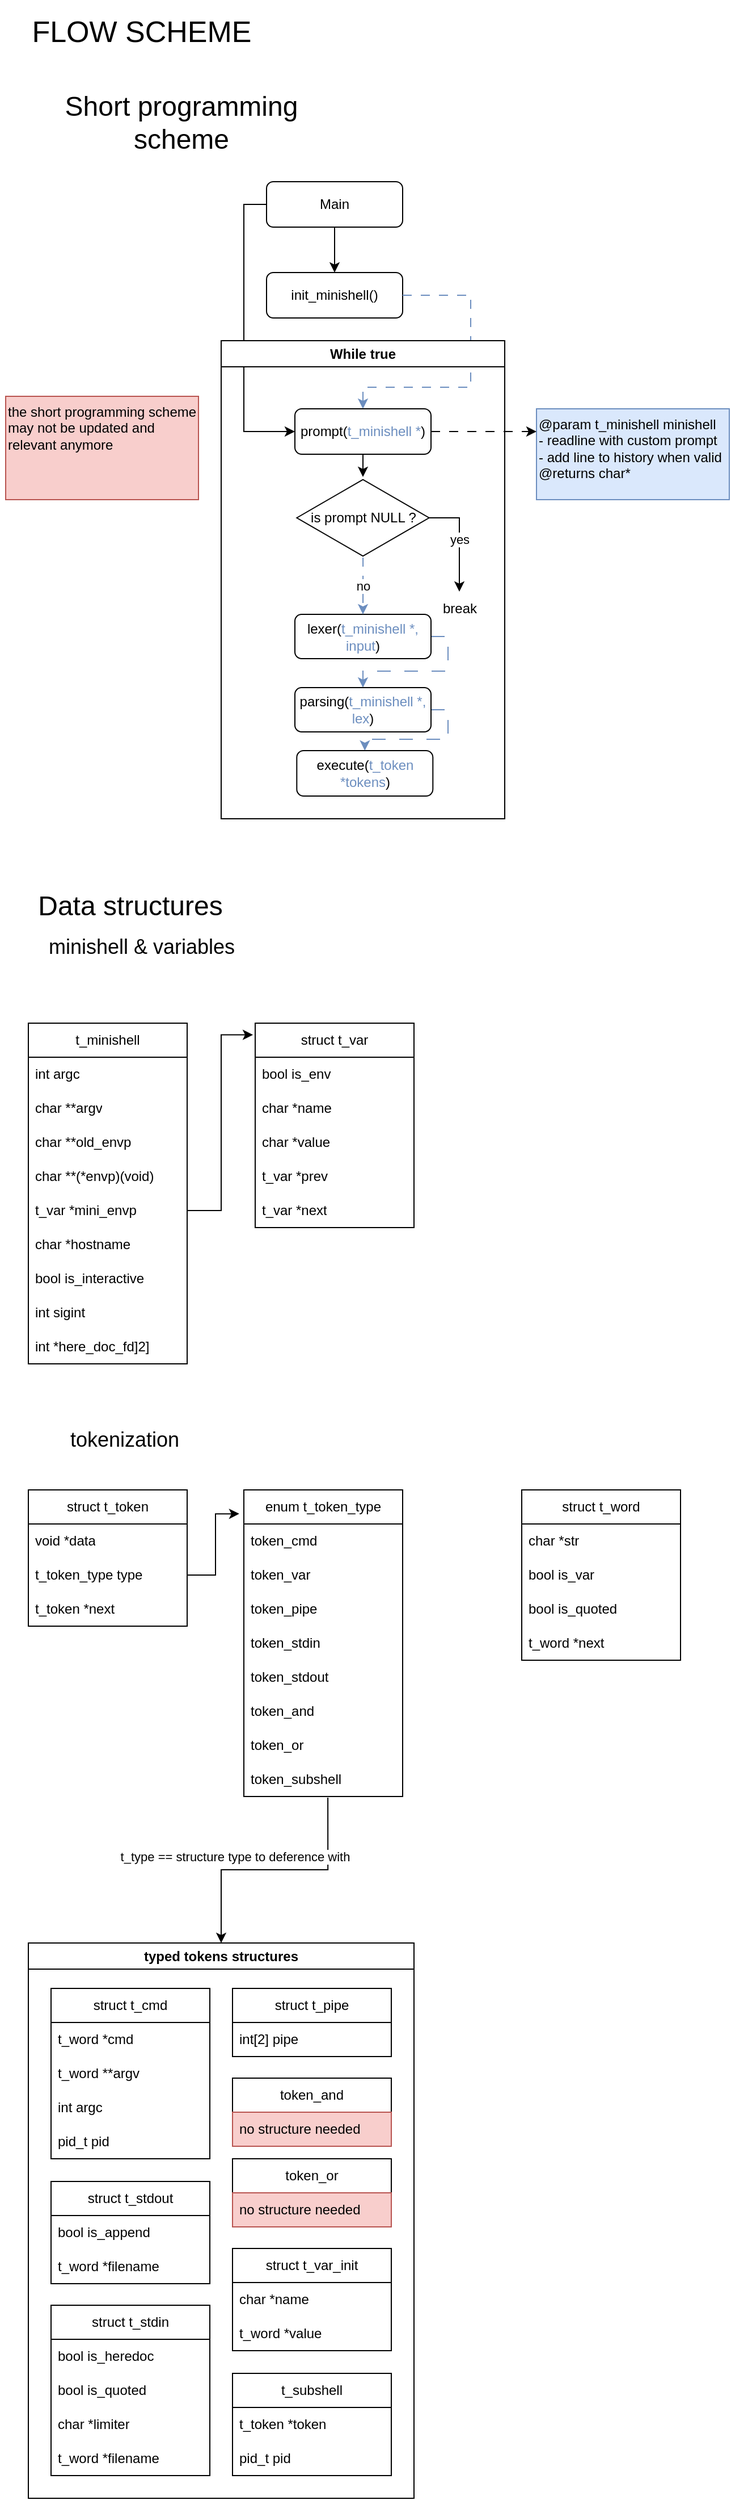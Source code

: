 <mxfile compressed="true" version="24.2.7" type="github"><diagram id="C5RBs43oDa-KdzZeNtuy" name="Page-1"><mxGraphModel dx="1397" dy="766" grid="1" gridSize="10" guides="1" tooltips="1" connect="1" arrows="1" fold="1" page="1" pageScale="1" pageWidth="827" pageHeight="1169" math="0" shadow="0"><root><mxCell id="WIyWlLk6GJQsqaUBKTNV-0"/><mxCell id="WIyWlLk6GJQsqaUBKTNV-1" parent="WIyWlLk6GJQsqaUBKTNV-0"/><mxCell id="8lIrnG6Qchuyu_sO5e7m-0" style="edgeStyle=orthogonalEdgeStyle;rounded=0;orthogonalLoop=1;jettySize=auto;html=1;entryX=0.5;entryY=0;entryDx=0;entryDy=0;" parent="WIyWlLk6GJQsqaUBKTNV-1" source="8lIrnG6Qchuyu_sO5e7m-2" target="8lIrnG6Qchuyu_sO5e7m-3" edge="1"><mxGeometry relative="1" as="geometry"/></mxCell><mxCell id="8lIrnG6Qchuyu_sO5e7m-1" style="edgeStyle=orthogonalEdgeStyle;rounded=0;orthogonalLoop=1;jettySize=auto;html=1;entryX=0;entryY=0.5;entryDx=0;entryDy=0;" parent="WIyWlLk6GJQsqaUBKTNV-1" source="8lIrnG6Qchuyu_sO5e7m-2" target="8lIrnG6Qchuyu_sO5e7m-8" edge="1"><mxGeometry relative="1" as="geometry"><Array as="points"><mxPoint x="230" y="200"/><mxPoint x="230" y="400"/></Array></mxGeometry></mxCell><mxCell id="8lIrnG6Qchuyu_sO5e7m-2" value="Main" style="rounded=1;whiteSpace=wrap;html=1;fontSize=12;glass=0;strokeWidth=1;shadow=0;" parent="WIyWlLk6GJQsqaUBKTNV-1" vertex="1"><mxGeometry x="250" y="180" width="120" height="40" as="geometry"/></mxCell><mxCell id="8lIrnG6Qchuyu_sO5e7m-3" value="init_minishell()" style="rounded=1;whiteSpace=wrap;html=1;fontSize=12;glass=0;strokeWidth=1;shadow=0;" parent="WIyWlLk6GJQsqaUBKTNV-1" vertex="1"><mxGeometry x="250" y="260" width="120" height="40" as="geometry"/></mxCell><mxCell id="8lIrnG6Qchuyu_sO5e7m-4" style="edgeStyle=orthogonalEdgeStyle;rounded=0;orthogonalLoop=1;jettySize=auto;html=1;entryX=0.5;entryY=0;entryDx=0;entryDy=0;dashed=1;dashPattern=8 8;fillColor=#dae8fc;strokeColor=#6c8ebf;exitX=1;exitY=0.5;exitDx=0;exitDy=0;" parent="WIyWlLk6GJQsqaUBKTNV-1" source="8lIrnG6Qchuyu_sO5e7m-3" target="8lIrnG6Qchuyu_sO5e7m-8" edge="1"><mxGeometry relative="1" as="geometry"><Array as="points"><mxPoint x="430" y="280"/><mxPoint x="430" y="361"/><mxPoint x="335" y="361"/></Array><mxPoint x="490" y="320" as="sourcePoint"/></mxGeometry></mxCell><mxCell id="8lIrnG6Qchuyu_sO5e7m-5" value="&lt;div&gt;@param t_minishell minishell&lt;/div&gt;- readline with custom prompt&lt;div&gt;- add line to history when valid&lt;/div&gt;&lt;div&gt;@returns char*&lt;/div&gt;" style="rounded=0;whiteSpace=wrap;html=1;fillColor=#DAE8FC;strokeColor=#6c8ebf;verticalAlign=top;align=left;" parent="WIyWlLk6GJQsqaUBKTNV-1" vertex="1"><mxGeometry x="488" y="380" width="170" height="80" as="geometry"/></mxCell><mxCell id="8lIrnG6Qchuyu_sO5e7m-6" value="While true" style="swimlane;whiteSpace=wrap;html=1;" parent="WIyWlLk6GJQsqaUBKTNV-1" vertex="1"><mxGeometry x="210" y="320" width="250" height="421" as="geometry"/></mxCell><mxCell id="8lIrnG6Qchuyu_sO5e7m-8" value="prompt(&lt;font color=&quot;#6c8ebf&quot;&gt;t_minishell *&lt;/font&gt;)" style="rounded=1;whiteSpace=wrap;html=1;fontSize=12;glass=0;strokeWidth=1;shadow=0;" parent="8lIrnG6Qchuyu_sO5e7m-6" vertex="1"><mxGeometry x="65" y="60" width="120" height="40" as="geometry"/></mxCell><mxCell id="rGDf7lDJS4Gd0N-bhpG--23" style="edgeStyle=orthogonalEdgeStyle;rounded=0;orthogonalLoop=1;jettySize=auto;html=1;dashed=1;dashPattern=12 12;fillColor=#dae8fc;strokeColor=#6c8ebf;" parent="8lIrnG6Qchuyu_sO5e7m-6" source="AyVhToMz0wR1LevZpcEw-3" target="AyVhToMz0wR1LevZpcEw-4" edge="1"><mxGeometry relative="1" as="geometry"><Array as="points"><mxPoint x="200" y="261"/><mxPoint x="200" y="291"/><mxPoint x="125" y="291"/></Array></mxGeometry></mxCell><mxCell id="AyVhToMz0wR1LevZpcEw-3" value="lexer(&lt;font color=&quot;#6c8ebf&quot;&gt;t_minishell *, input&lt;/font&gt;)" style="rounded=1;whiteSpace=wrap;html=1;fontSize=12;glass=0;strokeWidth=1;shadow=0;" parent="8lIrnG6Qchuyu_sO5e7m-6" vertex="1"><mxGeometry x="65" y="241" width="120" height="39" as="geometry"/></mxCell><mxCell id="rGDf7lDJS4Gd0N-bhpG--24" style="edgeStyle=orthogonalEdgeStyle;rounded=0;orthogonalLoop=1;jettySize=auto;html=1;entryX=0.5;entryY=0;entryDx=0;entryDy=0;fillColor=#dae8fc;strokeColor=#6c8ebf;dashed=1;dashPattern=12 12;" parent="8lIrnG6Qchuyu_sO5e7m-6" source="AyVhToMz0wR1LevZpcEw-4" target="rGDf7lDJS4Gd0N-bhpG--20" edge="1"><mxGeometry relative="1" as="geometry"><Array as="points"><mxPoint x="200" y="325"/><mxPoint x="200" y="351"/><mxPoint x="127" y="351"/></Array></mxGeometry></mxCell><mxCell id="AyVhToMz0wR1LevZpcEw-4" value="parsing(&lt;font color=&quot;#6c8ebf&quot;&gt;t_minishell *, lex&lt;/font&gt;)" style="rounded=1;whiteSpace=wrap;html=1;fontSize=12;glass=0;strokeWidth=1;shadow=0;" parent="8lIrnG6Qchuyu_sO5e7m-6" vertex="1"><mxGeometry x="65" y="305.5" width="120" height="39" as="geometry"/></mxCell><mxCell id="AyVhToMz0wR1LevZpcEw-17" value="no" style="edgeStyle=orthogonalEdgeStyle;rounded=0;orthogonalLoop=1;jettySize=auto;html=1;entryX=0.5;entryY=0;entryDx=0;entryDy=0;fillColor=#dae8fc;strokeColor=#6c8ebf;dashed=1;dashPattern=8 8;" parent="8lIrnG6Qchuyu_sO5e7m-6" source="8lIrnG6Qchuyu_sO5e7m-10" target="AyVhToMz0wR1LevZpcEw-3" edge="1"><mxGeometry relative="1" as="geometry"/></mxCell><mxCell id="AyVhToMz0wR1LevZpcEw-20" value="yes" style="edgeStyle=orthogonalEdgeStyle;rounded=0;orthogonalLoop=1;jettySize=auto;html=1;" parent="8lIrnG6Qchuyu_sO5e7m-6" source="8lIrnG6Qchuyu_sO5e7m-10" target="AyVhToMz0wR1LevZpcEw-15" edge="1"><mxGeometry relative="1" as="geometry"/></mxCell><mxCell id="8lIrnG6Qchuyu_sO5e7m-10" value="is prompt NULL ?" style="html=1;whiteSpace=wrap;aspect=fixed;shape=isoRectangle;" parent="8lIrnG6Qchuyu_sO5e7m-6" vertex="1"><mxGeometry x="66.66" y="121" width="116.67" height="70" as="geometry"/></mxCell><mxCell id="AyVhToMz0wR1LevZpcEw-13" style="edgeStyle=orthogonalEdgeStyle;rounded=0;orthogonalLoop=1;jettySize=auto;html=1;entryX=0.504;entryY=-0.021;entryDx=0;entryDy=0;entryPerimeter=0;" parent="8lIrnG6Qchuyu_sO5e7m-6" source="8lIrnG6Qchuyu_sO5e7m-8" target="8lIrnG6Qchuyu_sO5e7m-10" edge="1"><mxGeometry relative="1" as="geometry"/></mxCell><mxCell id="AyVhToMz0wR1LevZpcEw-15" value="break" style="text;html=1;align=center;verticalAlign=middle;resizable=0;points=[];autosize=1;strokeColor=none;fillColor=none;" parent="8lIrnG6Qchuyu_sO5e7m-6" vertex="1"><mxGeometry x="185" y="221" width="50" height="30" as="geometry"/></mxCell><mxCell id="rGDf7lDJS4Gd0N-bhpG--20" value="execute(&lt;font color=&quot;#6c8ebf&quot;&gt;t_token *tokens&lt;/font&gt;)" style="rounded=1;whiteSpace=wrap;html=1;fontSize=12;glass=0;strokeWidth=1;shadow=0;" parent="8lIrnG6Qchuyu_sO5e7m-6" vertex="1"><mxGeometry x="66.66" y="361" width="120" height="40" as="geometry"/></mxCell><mxCell id="8lIrnG6Qchuyu_sO5e7m-12" style="edgeStyle=orthogonalEdgeStyle;rounded=0;orthogonalLoop=1;jettySize=auto;html=1;entryX=0;entryY=0.25;entryDx=0;entryDy=0;dashed=1;dashPattern=8 8;" parent="WIyWlLk6GJQsqaUBKTNV-1" source="8lIrnG6Qchuyu_sO5e7m-8" target="8lIrnG6Qchuyu_sO5e7m-5" edge="1"><mxGeometry relative="1" as="geometry"/></mxCell><mxCell id="8lIrnG6Qchuyu_sO5e7m-14" value="struct t_token" style="swimlane;fontStyle=0;childLayout=stackLayout;horizontal=1;startSize=30;horizontalStack=0;resizeParent=1;resizeParentMax=0;resizeLast=0;collapsible=1;marginBottom=0;whiteSpace=wrap;html=1;" parent="WIyWlLk6GJQsqaUBKTNV-1" vertex="1"><mxGeometry x="40" y="1332" width="140" height="120" as="geometry"/></mxCell><mxCell id="8lIrnG6Qchuyu_sO5e7m-15" value="void *data" style="text;strokeColor=none;fillColor=none;align=left;verticalAlign=middle;spacingLeft=4;spacingRight=4;overflow=hidden;points=[[0,0.5],[1,0.5]];portConstraint=eastwest;rotatable=0;whiteSpace=wrap;html=1;" parent="8lIrnG6Qchuyu_sO5e7m-14" vertex="1"><mxGeometry y="30" width="140" height="30" as="geometry"/></mxCell><mxCell id="8lIrnG6Qchuyu_sO5e7m-16" value="t_token_type type" style="text;strokeColor=none;fillColor=none;align=left;verticalAlign=middle;spacingLeft=4;spacingRight=4;overflow=hidden;points=[[0,0.5],[1,0.5]];portConstraint=eastwest;rotatable=0;whiteSpace=wrap;html=1;" parent="8lIrnG6Qchuyu_sO5e7m-14" vertex="1"><mxGeometry y="60" width="140" height="30" as="geometry"/></mxCell><mxCell id="8lIrnG6Qchuyu_sO5e7m-18" value="t_token *next" style="text;strokeColor=none;fillColor=none;align=left;verticalAlign=middle;spacingLeft=4;spacingRight=4;overflow=hidden;points=[[0,0.5],[1,0.5]];portConstraint=eastwest;rotatable=0;whiteSpace=wrap;html=1;" parent="8lIrnG6Qchuyu_sO5e7m-14" vertex="1"><mxGeometry y="90" width="140" height="30" as="geometry"/></mxCell><mxCell id="8lIrnG6Qchuyu_sO5e7m-19" value="t_type == structure type to deference with" style="edgeStyle=orthogonalEdgeStyle;rounded=0;orthogonalLoop=1;jettySize=auto;html=1;entryX=0.5;entryY=0;entryDx=0;entryDy=0;exitX=0.529;exitY=1.033;exitDx=0;exitDy=0;exitPerimeter=0;" parent="WIyWlLk6GJQsqaUBKTNV-1" source="8lIrnG6Qchuyu_sO5e7m-28" target="8lIrnG6Qchuyu_sO5e7m-30" edge="1"><mxGeometry x="0.316" y="-12" relative="1" as="geometry"><mxPoint x="348" y="1641" as="sourcePoint"/><mxPoint as="offset"/></mxGeometry></mxCell><mxCell id="8lIrnG6Qchuyu_sO5e7m-20" value="enum t_token_type" style="swimlane;fontStyle=0;childLayout=stackLayout;horizontal=1;startSize=30;horizontalStack=0;resizeParent=1;resizeParentMax=0;resizeLast=0;collapsible=1;marginBottom=0;whiteSpace=wrap;html=1;" parent="WIyWlLk6GJQsqaUBKTNV-1" vertex="1"><mxGeometry x="230" y="1332" width="140" height="270" as="geometry"/></mxCell><mxCell id="8lIrnG6Qchuyu_sO5e7m-21" value="token_cmd" style="text;strokeColor=none;fillColor=none;align=left;verticalAlign=middle;spacingLeft=4;spacingRight=4;overflow=hidden;points=[[0,0.5],[1,0.5]];portConstraint=eastwest;rotatable=0;whiteSpace=wrap;html=1;" parent="8lIrnG6Qchuyu_sO5e7m-20" vertex="1"><mxGeometry y="30" width="140" height="30" as="geometry"/></mxCell><mxCell id="8lIrnG6Qchuyu_sO5e7m-92" value="token_var" style="text;strokeColor=none;fillColor=none;align=left;verticalAlign=middle;spacingLeft=4;spacingRight=4;overflow=hidden;points=[[0,0.5],[1,0.5]];portConstraint=eastwest;rotatable=0;whiteSpace=wrap;html=1;" parent="8lIrnG6Qchuyu_sO5e7m-20" vertex="1"><mxGeometry y="60" width="140" height="30" as="geometry"/></mxCell><mxCell id="8lIrnG6Qchuyu_sO5e7m-23" value="token_pipe" style="text;strokeColor=none;fillColor=none;align=left;verticalAlign=middle;spacingLeft=4;spacingRight=4;overflow=hidden;points=[[0,0.5],[1,0.5]];portConstraint=eastwest;rotatable=0;whiteSpace=wrap;html=1;" parent="8lIrnG6Qchuyu_sO5e7m-20" vertex="1"><mxGeometry y="90" width="140" height="30" as="geometry"/></mxCell><mxCell id="8lIrnG6Qchuyu_sO5e7m-24" value="token_stdin" style="text;strokeColor=none;fillColor=none;align=left;verticalAlign=middle;spacingLeft=4;spacingRight=4;overflow=hidden;points=[[0,0.5],[1,0.5]];portConstraint=eastwest;rotatable=0;whiteSpace=wrap;html=1;" parent="8lIrnG6Qchuyu_sO5e7m-20" vertex="1"><mxGeometry y="120" width="140" height="30" as="geometry"/></mxCell><mxCell id="8lIrnG6Qchuyu_sO5e7m-25" value="token_stdout" style="text;strokeColor=none;fillColor=none;align=left;verticalAlign=middle;spacingLeft=4;spacingRight=4;overflow=hidden;points=[[0,0.5],[1,0.5]];portConstraint=eastwest;rotatable=0;whiteSpace=wrap;html=1;" parent="8lIrnG6Qchuyu_sO5e7m-20" vertex="1"><mxGeometry y="150" width="140" height="30" as="geometry"/></mxCell><mxCell id="8lIrnG6Qchuyu_sO5e7m-26" value="token_and" style="text;strokeColor=none;fillColor=none;align=left;verticalAlign=middle;spacingLeft=4;spacingRight=4;overflow=hidden;points=[[0,0.5],[1,0.5]];portConstraint=eastwest;rotatable=0;whiteSpace=wrap;html=1;" parent="8lIrnG6Qchuyu_sO5e7m-20" vertex="1"><mxGeometry y="180" width="140" height="30" as="geometry"/></mxCell><mxCell id="8lIrnG6Qchuyu_sO5e7m-27" value="token_or" style="text;strokeColor=none;fillColor=none;align=left;verticalAlign=middle;spacingLeft=4;spacingRight=4;overflow=hidden;points=[[0,0.5],[1,0.5]];portConstraint=eastwest;rotatable=0;whiteSpace=wrap;html=1;" parent="8lIrnG6Qchuyu_sO5e7m-20" vertex="1"><mxGeometry y="210" width="140" height="30" as="geometry"/></mxCell><mxCell id="8lIrnG6Qchuyu_sO5e7m-28" value="token_subshell" style="text;strokeColor=none;fillColor=none;align=left;verticalAlign=middle;spacingLeft=4;spacingRight=4;overflow=hidden;points=[[0,0.5],[1,0.5]];portConstraint=eastwest;rotatable=0;whiteSpace=wrap;html=1;" parent="8lIrnG6Qchuyu_sO5e7m-20" vertex="1"><mxGeometry y="240" width="140" height="30" as="geometry"/></mxCell><mxCell id="8lIrnG6Qchuyu_sO5e7m-29" value="" style="endArrow=classic;html=1;rounded=0;entryX=-0.029;entryY=0.078;entryDx=0;entryDy=0;entryPerimeter=0;exitX=1;exitY=0.5;exitDx=0;exitDy=0;edgeStyle=orthogonalEdgeStyle;" parent="WIyWlLk6GJQsqaUBKTNV-1" source="8lIrnG6Qchuyu_sO5e7m-16" target="8lIrnG6Qchuyu_sO5e7m-20" edge="1"><mxGeometry width="50" height="50" relative="1" as="geometry"><mxPoint x="620" y="1492" as="sourcePoint"/><mxPoint x="670" y="1442" as="targetPoint"/></mxGeometry></mxCell><mxCell id="8lIrnG6Qchuyu_sO5e7m-30" value="typed tokens structures" style="swimlane;whiteSpace=wrap;html=1;" parent="WIyWlLk6GJQsqaUBKTNV-1" vertex="1"><mxGeometry x="40" y="1731" width="340" height="489" as="geometry"/></mxCell><mxCell id="8lIrnG6Qchuyu_sO5e7m-31" value="struct t_cmd" style="swimlane;fontStyle=0;childLayout=stackLayout;horizontal=1;startSize=30;horizontalStack=0;resizeParent=1;resizeParentMax=0;resizeLast=0;collapsible=1;marginBottom=0;whiteSpace=wrap;html=1;" parent="8lIrnG6Qchuyu_sO5e7m-30" vertex="1"><mxGeometry x="20" y="40" width="140" height="150" as="geometry"/></mxCell><mxCell id="8lIrnG6Qchuyu_sO5e7m-32" value="t_word *cmd" style="text;strokeColor=none;fillColor=none;align=left;verticalAlign=middle;spacingLeft=4;spacingRight=4;overflow=hidden;points=[[0,0.5],[1,0.5]];portConstraint=eastwest;rotatable=0;whiteSpace=wrap;html=1;" parent="8lIrnG6Qchuyu_sO5e7m-31" vertex="1"><mxGeometry y="30" width="140" height="30" as="geometry"/></mxCell><mxCell id="8lIrnG6Qchuyu_sO5e7m-33" value="t_word **argv" style="text;strokeColor=none;fillColor=none;align=left;verticalAlign=middle;spacingLeft=4;spacingRight=4;overflow=hidden;points=[[0,0.5],[1,0.5]];portConstraint=eastwest;rotatable=0;whiteSpace=wrap;html=1;" parent="8lIrnG6Qchuyu_sO5e7m-31" vertex="1"><mxGeometry y="60" width="140" height="30" as="geometry"/></mxCell><mxCell id="8lIrnG6Qchuyu_sO5e7m-34" value="int argc" style="text;strokeColor=none;fillColor=none;align=left;verticalAlign=middle;spacingLeft=4;spacingRight=4;overflow=hidden;points=[[0,0.5],[1,0.5]];portConstraint=eastwest;rotatable=0;whiteSpace=wrap;html=1;" parent="8lIrnG6Qchuyu_sO5e7m-31" vertex="1"><mxGeometry y="90" width="140" height="30" as="geometry"/></mxCell><mxCell id="8lIrnG6Qchuyu_sO5e7m-35" value="pid_t pid" style="text;strokeColor=none;fillColor=none;align=left;verticalAlign=middle;spacingLeft=4;spacingRight=4;overflow=hidden;points=[[0,0.5],[1,0.5]];portConstraint=eastwest;rotatable=0;whiteSpace=wrap;html=1;" parent="8lIrnG6Qchuyu_sO5e7m-31" vertex="1"><mxGeometry y="120" width="140" height="30" as="geometry"/></mxCell><mxCell id="8lIrnG6Qchuyu_sO5e7m-43" value="struct t_stdout" style="swimlane;fontStyle=0;childLayout=stackLayout;horizontal=1;startSize=30;horizontalStack=0;resizeParent=1;resizeParentMax=0;resizeLast=0;collapsible=1;marginBottom=0;whiteSpace=wrap;html=1;" parent="8lIrnG6Qchuyu_sO5e7m-30" vertex="1"><mxGeometry x="20" y="210" width="140" height="90" as="geometry"/></mxCell><mxCell id="8lIrnG6Qchuyu_sO5e7m-44" value="bool is_append" style="text;strokeColor=none;fillColor=none;align=left;verticalAlign=middle;spacingLeft=4;spacingRight=4;overflow=hidden;points=[[0,0.5],[1,0.5]];portConstraint=eastwest;rotatable=0;whiteSpace=wrap;html=1;" parent="8lIrnG6Qchuyu_sO5e7m-43" vertex="1"><mxGeometry y="30" width="140" height="30" as="geometry"/></mxCell><mxCell id="8lIrnG6Qchuyu_sO5e7m-45" value="t_word *filename" style="text;strokeColor=none;fillColor=none;align=left;verticalAlign=middle;spacingLeft=4;spacingRight=4;overflow=hidden;points=[[0,0.5],[1,0.5]];portConstraint=eastwest;rotatable=0;whiteSpace=wrap;html=1;" parent="8lIrnG6Qchuyu_sO5e7m-43" vertex="1"><mxGeometry y="60" width="140" height="30" as="geometry"/></mxCell><mxCell id="8lIrnG6Qchuyu_sO5e7m-46" value="token_and" style="swimlane;fontStyle=0;childLayout=stackLayout;horizontal=1;startSize=30;horizontalStack=0;resizeParent=1;resizeParentMax=0;resizeLast=0;collapsible=1;marginBottom=0;whiteSpace=wrap;html=1;" parent="8lIrnG6Qchuyu_sO5e7m-30" vertex="1"><mxGeometry x="180" y="119" width="140" height="60" as="geometry"/></mxCell><mxCell id="8lIrnG6Qchuyu_sO5e7m-47" value="no structure needed" style="text;strokeColor=#b85450;fillColor=#f8cecc;align=left;verticalAlign=middle;spacingLeft=4;spacingRight=4;overflow=hidden;points=[[0,0.5],[1,0.5]];portConstraint=eastwest;rotatable=0;whiteSpace=wrap;html=1;" parent="8lIrnG6Qchuyu_sO5e7m-46" vertex="1"><mxGeometry y="30" width="140" height="30" as="geometry"/></mxCell><mxCell id="8lIrnG6Qchuyu_sO5e7m-48" value="token_or" style="swimlane;fontStyle=0;childLayout=stackLayout;horizontal=1;startSize=30;horizontalStack=0;resizeParent=1;resizeParentMax=0;resizeLast=0;collapsible=1;marginBottom=0;whiteSpace=wrap;html=1;" parent="8lIrnG6Qchuyu_sO5e7m-30" vertex="1"><mxGeometry x="180" y="190" width="140" height="60" as="geometry"/></mxCell><mxCell id="8lIrnG6Qchuyu_sO5e7m-49" value="no structure needed" style="text;strokeColor=#b85450;fillColor=#f8cecc;align=left;verticalAlign=middle;spacingLeft=4;spacingRight=4;overflow=hidden;points=[[0,0.5],[1,0.5]];portConstraint=eastwest;rotatable=0;whiteSpace=wrap;html=1;" parent="8lIrnG6Qchuyu_sO5e7m-48" vertex="1"><mxGeometry y="30" width="140" height="30" as="geometry"/></mxCell><mxCell id="8lIrnG6Qchuyu_sO5e7m-50" value="struct t_stdin" style="swimlane;fontStyle=0;childLayout=stackLayout;horizontal=1;startSize=30;horizontalStack=0;resizeParent=1;resizeParentMax=0;resizeLast=0;collapsible=1;marginBottom=0;whiteSpace=wrap;html=1;" parent="8lIrnG6Qchuyu_sO5e7m-30" vertex="1"><mxGeometry x="20" y="319" width="140" height="150" as="geometry"/></mxCell><mxCell id="8lIrnG6Qchuyu_sO5e7m-51" value="bool is_heredoc" style="text;strokeColor=none;fillColor=none;align=left;verticalAlign=middle;spacingLeft=4;spacingRight=4;overflow=hidden;points=[[0,0.5],[1,0.5]];portConstraint=eastwest;rotatable=0;whiteSpace=wrap;html=1;" parent="8lIrnG6Qchuyu_sO5e7m-50" vertex="1"><mxGeometry y="30" width="140" height="30" as="geometry"/></mxCell><mxCell id="fFhHTEba7XSQ9g2uZL4d-12" value="bool is_quoted" style="text;strokeColor=none;fillColor=none;align=left;verticalAlign=middle;spacingLeft=4;spacingRight=4;overflow=hidden;points=[[0,0.5],[1,0.5]];portConstraint=eastwest;rotatable=0;whiteSpace=wrap;html=1;" vertex="1" parent="8lIrnG6Qchuyu_sO5e7m-50"><mxGeometry y="60" width="140" height="30" as="geometry"/></mxCell><mxCell id="8lIrnG6Qchuyu_sO5e7m-52" value="char *limiter" style="text;strokeColor=none;fillColor=none;align=left;verticalAlign=middle;spacingLeft=4;spacingRight=4;overflow=hidden;points=[[0,0.5],[1,0.5]];portConstraint=eastwest;rotatable=0;whiteSpace=wrap;html=1;" parent="8lIrnG6Qchuyu_sO5e7m-50" vertex="1"><mxGeometry y="90" width="140" height="30" as="geometry"/></mxCell><mxCell id="8lIrnG6Qchuyu_sO5e7m-53" value="t_word *filename" style="text;strokeColor=none;fillColor=none;align=left;verticalAlign=middle;spacingLeft=4;spacingRight=4;overflow=hidden;points=[[0,0.5],[1,0.5]];portConstraint=eastwest;rotatable=0;whiteSpace=wrap;html=1;" parent="8lIrnG6Qchuyu_sO5e7m-50" vertex="1"><mxGeometry y="120" width="140" height="30" as="geometry"/></mxCell><mxCell id="wrCMVqzuMTDkMcgSlT16-20" value="struct t_pipe" style="swimlane;fontStyle=0;childLayout=stackLayout;horizontal=1;startSize=30;horizontalStack=0;resizeParent=1;resizeParentMax=0;resizeLast=0;collapsible=1;marginBottom=0;whiteSpace=wrap;html=1;" parent="8lIrnG6Qchuyu_sO5e7m-30" vertex="1"><mxGeometry x="180" y="40" width="140" height="60" as="geometry"/></mxCell><mxCell id="wrCMVqzuMTDkMcgSlT16-21" value="int[2] pipe" style="text;strokeColor=none;fillColor=none;align=left;verticalAlign=middle;spacingLeft=4;spacingRight=4;overflow=hidden;points=[[0,0.5],[1,0.5]];portConstraint=eastwest;rotatable=0;whiteSpace=wrap;html=1;" parent="wrCMVqzuMTDkMcgSlT16-20" vertex="1"><mxGeometry y="30" width="140" height="30" as="geometry"/></mxCell><mxCell id="HIDNJGVUcUhhCjAjnqJN-5" value="struct t_var_init" style="swimlane;fontStyle=0;childLayout=stackLayout;horizontal=1;startSize=30;horizontalStack=0;resizeParent=1;resizeParentMax=0;resizeLast=0;collapsible=1;marginBottom=0;whiteSpace=wrap;html=1;" parent="8lIrnG6Qchuyu_sO5e7m-30" vertex="1"><mxGeometry x="180" y="269" width="140" height="90" as="geometry"/></mxCell><mxCell id="HIDNJGVUcUhhCjAjnqJN-7" value="char *name" style="text;strokeColor=none;fillColor=none;align=left;verticalAlign=middle;spacingLeft=4;spacingRight=4;overflow=hidden;points=[[0,0.5],[1,0.5]];portConstraint=eastwest;rotatable=0;whiteSpace=wrap;html=1;" parent="HIDNJGVUcUhhCjAjnqJN-5" vertex="1"><mxGeometry y="30" width="140" height="30" as="geometry"/></mxCell><mxCell id="HIDNJGVUcUhhCjAjnqJN-8" value="t_word *value" style="text;strokeColor=none;fillColor=none;align=left;verticalAlign=middle;spacingLeft=4;spacingRight=4;overflow=hidden;points=[[0,0.5],[1,0.5]];portConstraint=eastwest;rotatable=0;whiteSpace=wrap;html=1;" parent="HIDNJGVUcUhhCjAjnqJN-5" vertex="1"><mxGeometry y="60" width="140" height="30" as="geometry"/></mxCell><mxCell id="fFhHTEba7XSQ9g2uZL4d-5" value="t_subshell" style="swimlane;fontStyle=0;childLayout=stackLayout;horizontal=1;startSize=30;horizontalStack=0;resizeParent=1;resizeParentMax=0;resizeLast=0;collapsible=1;marginBottom=0;whiteSpace=wrap;html=1;" vertex="1" parent="8lIrnG6Qchuyu_sO5e7m-30"><mxGeometry x="180" y="379" width="140" height="90" as="geometry"/></mxCell><mxCell id="fFhHTEba7XSQ9g2uZL4d-7" value="t_token *token" style="text;align=left;verticalAlign=middle;spacingLeft=4;spacingRight=4;overflow=hidden;points=[[0,0.5],[1,0.5]];portConstraint=eastwest;rotatable=0;whiteSpace=wrap;html=1;" vertex="1" parent="fFhHTEba7XSQ9g2uZL4d-5"><mxGeometry y="30" width="140" height="30" as="geometry"/></mxCell><mxCell id="fFhHTEba7XSQ9g2uZL4d-8" value="pid_t pid" style="text;strokeColor=none;fillColor=none;align=left;verticalAlign=middle;spacingLeft=4;spacingRight=4;overflow=hidden;points=[[0,0.5],[1,0.5]];portConstraint=eastwest;rotatable=0;whiteSpace=wrap;html=1;" vertex="1" parent="fFhHTEba7XSQ9g2uZL4d-5"><mxGeometry y="60" width="140" height="30" as="geometry"/></mxCell><mxCell id="8lIrnG6Qchuyu_sO5e7m-63" value="Data structures" style="text;html=1;align=center;verticalAlign=middle;whiteSpace=wrap;rounded=0;fontSize=24;" parent="WIyWlLk6GJQsqaUBKTNV-1" vertex="1"><mxGeometry x="40" y="790" width="180" height="55" as="geometry"/></mxCell><mxCell id="8lIrnG6Qchuyu_sO5e7m-66" value="Short programming scheme" style="text;html=1;align=center;verticalAlign=middle;whiteSpace=wrap;rounded=0;fontSize=24;" parent="WIyWlLk6GJQsqaUBKTNV-1" vertex="1"><mxGeometry x="50" y="100" width="250" height="55" as="geometry"/></mxCell><mxCell id="8lIrnG6Qchuyu_sO5e7m-76" value="t_minishell" style="swimlane;fontStyle=0;childLayout=stackLayout;horizontal=1;startSize=30;horizontalStack=0;resizeParent=1;resizeParentMax=0;resizeLast=0;collapsible=1;marginBottom=0;whiteSpace=wrap;html=1;" parent="WIyWlLk6GJQsqaUBKTNV-1" vertex="1"><mxGeometry x="40" y="921" width="140" height="300" as="geometry"/></mxCell><mxCell id="8lIrnG6Qchuyu_sO5e7m-77" value="int argc" style="text;strokeColor=none;fillColor=none;align=left;verticalAlign=middle;spacingLeft=4;spacingRight=4;overflow=hidden;points=[[0,0.5],[1,0.5]];portConstraint=eastwest;rotatable=0;whiteSpace=wrap;html=1;" parent="8lIrnG6Qchuyu_sO5e7m-76" vertex="1"><mxGeometry y="30" width="140" height="30" as="geometry"/></mxCell><mxCell id="8lIrnG6Qchuyu_sO5e7m-78" value="char **argv" style="text;strokeColor=none;fillColor=none;align=left;verticalAlign=middle;spacingLeft=4;spacingRight=4;overflow=hidden;points=[[0,0.5],[1,0.5]];portConstraint=eastwest;rotatable=0;whiteSpace=wrap;html=1;" parent="8lIrnG6Qchuyu_sO5e7m-76" vertex="1"><mxGeometry y="60" width="140" height="30" as="geometry"/></mxCell><mxCell id="8lIrnG6Qchuyu_sO5e7m-79" value="char **old_envp" style="text;strokeColor=none;fillColor=none;align=left;verticalAlign=middle;spacingLeft=4;spacingRight=4;overflow=hidden;points=[[0,0.5],[1,0.5]];portConstraint=eastwest;rotatable=0;whiteSpace=wrap;html=1;" parent="8lIrnG6Qchuyu_sO5e7m-76" vertex="1"><mxGeometry y="90" width="140" height="30" as="geometry"/></mxCell><mxCell id="rv6AmjibEWg1m5EaBO0L-8" value="char **(*envp)(void)" style="text;strokeColor=none;fillColor=none;align=left;verticalAlign=middle;spacingLeft=4;spacingRight=4;overflow=hidden;points=[[0,0.5],[1,0.5]];portConstraint=eastwest;rotatable=0;whiteSpace=wrap;html=1;" parent="8lIrnG6Qchuyu_sO5e7m-76" vertex="1"><mxGeometry y="120" width="140" height="30" as="geometry"/></mxCell><mxCell id="8lIrnG6Qchuyu_sO5e7m-80" value="t_var *mini_envp" style="text;strokeColor=none;fillColor=none;align=left;verticalAlign=middle;spacingLeft=4;spacingRight=4;overflow=hidden;points=[[0,0.5],[1,0.5]];portConstraint=eastwest;rotatable=0;whiteSpace=wrap;html=1;" parent="8lIrnG6Qchuyu_sO5e7m-76" vertex="1"><mxGeometry y="150" width="140" height="30" as="geometry"/></mxCell><mxCell id="8lIrnG6Qchuyu_sO5e7m-81" value="char *hostname" style="text;strokeColor=none;fillColor=none;align=left;verticalAlign=middle;spacingLeft=4;spacingRight=4;overflow=hidden;points=[[0,0.5],[1,0.5]];portConstraint=eastwest;rotatable=0;whiteSpace=wrap;html=1;" parent="8lIrnG6Qchuyu_sO5e7m-76" vertex="1"><mxGeometry y="180" width="140" height="30" as="geometry"/></mxCell><mxCell id="9g7GQh8AiE_7vY28FOqA-9" value="bool is_interactive" style="text;strokeColor=none;fillColor=none;align=left;verticalAlign=middle;spacingLeft=4;spacingRight=4;overflow=hidden;points=[[0,0.5],[1,0.5]];portConstraint=eastwest;rotatable=0;whiteSpace=wrap;html=1;" parent="8lIrnG6Qchuyu_sO5e7m-76" vertex="1"><mxGeometry y="210" width="140" height="30" as="geometry"/></mxCell><mxCell id="9g7GQh8AiE_7vY28FOqA-10" value="int sigint" style="text;strokeColor=none;fillColor=none;align=left;verticalAlign=middle;spacingLeft=4;spacingRight=4;overflow=hidden;points=[[0,0.5],[1,0.5]];portConstraint=eastwest;rotatable=0;whiteSpace=wrap;html=1;" parent="8lIrnG6Qchuyu_sO5e7m-76" vertex="1"><mxGeometry y="240" width="140" height="30" as="geometry"/></mxCell><mxCell id="9g7GQh8AiE_7vY28FOqA-11" value="int *here_doc_fd]2]" style="text;strokeColor=none;fillColor=none;align=left;verticalAlign=middle;spacingLeft=4;spacingRight=4;overflow=hidden;points=[[0,0.5],[1,0.5]];portConstraint=eastwest;rotatable=0;whiteSpace=wrap;html=1;" parent="8lIrnG6Qchuyu_sO5e7m-76" vertex="1"><mxGeometry y="270" width="140" height="30" as="geometry"/></mxCell><mxCell id="8lIrnG6Qchuyu_sO5e7m-82" style="edgeStyle=orthogonalEdgeStyle;rounded=0;orthogonalLoop=1;jettySize=auto;html=1;entryX=-0.014;entryY=0.057;entryDx=0;entryDy=0;entryPerimeter=0;" parent="WIyWlLk6GJQsqaUBKTNV-1" source="8lIrnG6Qchuyu_sO5e7m-80" target="8lIrnG6Qchuyu_sO5e7m-86" edge="1"><mxGeometry relative="1" as="geometry"><mxPoint x="243.04" y="934.68" as="targetPoint"/></mxGeometry></mxCell><mxCell id="8lIrnG6Qchuyu_sO5e7m-86" value="struct t_var" style="swimlane;fontStyle=0;childLayout=stackLayout;horizontal=1;startSize=30;horizontalStack=0;resizeParent=1;resizeParentMax=0;resizeLast=0;collapsible=1;marginBottom=0;whiteSpace=wrap;html=1;" parent="WIyWlLk6GJQsqaUBKTNV-1" vertex="1"><mxGeometry x="240" y="921" width="140" height="180" as="geometry"/></mxCell><mxCell id="8lIrnG6Qchuyu_sO5e7m-87" value="bool is_env" style="text;strokeColor=none;fillColor=none;align=left;verticalAlign=middle;spacingLeft=4;spacingRight=4;overflow=hidden;points=[[0,0.5],[1,0.5]];portConstraint=eastwest;rotatable=0;whiteSpace=wrap;html=1;" parent="8lIrnG6Qchuyu_sO5e7m-86" vertex="1"><mxGeometry y="30" width="140" height="30" as="geometry"/></mxCell><mxCell id="8lIrnG6Qchuyu_sO5e7m-88" value="char *name" style="text;strokeColor=none;fillColor=none;align=left;verticalAlign=middle;spacingLeft=4;spacingRight=4;overflow=hidden;points=[[0,0.5],[1,0.5]];portConstraint=eastwest;rotatable=0;whiteSpace=wrap;html=1;" parent="8lIrnG6Qchuyu_sO5e7m-86" vertex="1"><mxGeometry y="60" width="140" height="30" as="geometry"/></mxCell><mxCell id="8lIrnG6Qchuyu_sO5e7m-89" value="char *value" style="text;strokeColor=none;fillColor=none;align=left;verticalAlign=middle;spacingLeft=4;spacingRight=4;overflow=hidden;points=[[0,0.5],[1,0.5]];portConstraint=eastwest;rotatable=0;whiteSpace=wrap;html=1;" parent="8lIrnG6Qchuyu_sO5e7m-86" vertex="1"><mxGeometry y="90" width="140" height="30" as="geometry"/></mxCell><mxCell id="8lIrnG6Qchuyu_sO5e7m-90" value="t_var *prev" style="text;strokeColor=none;fillColor=none;align=left;verticalAlign=middle;spacingLeft=4;spacingRight=4;overflow=hidden;points=[[0,0.5],[1,0.5]];portConstraint=eastwest;rotatable=0;whiteSpace=wrap;html=1;" parent="8lIrnG6Qchuyu_sO5e7m-86" vertex="1"><mxGeometry y="120" width="140" height="30" as="geometry"/></mxCell><mxCell id="8lIrnG6Qchuyu_sO5e7m-91" value="t_var *next" style="text;strokeColor=none;fillColor=none;align=left;verticalAlign=middle;spacingLeft=4;spacingRight=4;overflow=hidden;points=[[0,0.5],[1,0.5]];portConstraint=eastwest;rotatable=0;whiteSpace=wrap;html=1;" parent="8lIrnG6Qchuyu_sO5e7m-86" vertex="1"><mxGeometry y="150" width="140" height="30" as="geometry"/></mxCell><mxCell id="8lIrnG6Qchuyu_sO5e7m-102" value="minishell &amp;amp; variables" style="text;html=1;align=center;verticalAlign=middle;whiteSpace=wrap;rounded=0;fontSize=18;" parent="WIyWlLk6GJQsqaUBKTNV-1" vertex="1"><mxGeometry x="50" y="826" width="180" height="55" as="geometry"/></mxCell><mxCell id="8lIrnG6Qchuyu_sO5e7m-103" value="tokenization" style="text;html=1;align=center;verticalAlign=middle;whiteSpace=wrap;rounded=0;fontSize=18;" parent="WIyWlLk6GJQsqaUBKTNV-1" vertex="1"><mxGeometry x="35" y="1260" width="180" height="55" as="geometry"/></mxCell><mxCell id="0" value="struct t_word" style="swimlane;fontStyle=0;childLayout=stackLayout;horizontal=1;startSize=30;horizontalStack=0;resizeParent=1;resizeParentMax=0;resizeLast=0;collapsible=1;marginBottom=0;whiteSpace=wrap;html=1;" parent="WIyWlLk6GJQsqaUBKTNV-1" vertex="1"><mxGeometry x="475" y="1332" width="140" height="150" as="geometry"/></mxCell><mxCell id="1" value="char *str" style="text;strokeColor=none;fillColor=none;align=left;verticalAlign=middle;spacingLeft=4;spacingRight=4;overflow=hidden;points=[[0,0.5],[1,0.5]];portConstraint=eastwest;rotatable=0;whiteSpace=wrap;html=1;" parent="0" vertex="1"><mxGeometry y="30" width="140" height="30" as="geometry"/></mxCell><mxCell id="5" value="bool is_var" style="text;strokeColor=none;fillColor=none;align=left;verticalAlign=middle;spacingLeft=4;spacingRight=4;overflow=hidden;points=[[0,0.5],[1,0.5]];portConstraint=eastwest;rotatable=0;whiteSpace=wrap;html=1;" parent="0" vertex="1"><mxGeometry y="60" width="140" height="30" as="geometry"/></mxCell><mxCell id="rv6AmjibEWg1m5EaBO0L-11" value="bool is_quoted" style="text;strokeColor=none;fillColor=none;align=left;verticalAlign=middle;spacingLeft=4;spacingRight=4;overflow=hidden;points=[[0,0.5],[1,0.5]];portConstraint=eastwest;rotatable=0;whiteSpace=wrap;html=1;" parent="0" vertex="1"><mxGeometry y="90" width="140" height="30" as="geometry"/></mxCell><mxCell id="4" value="t_word *next" style="text;strokeColor=none;fillColor=none;align=left;verticalAlign=middle;spacingLeft=4;spacingRight=4;overflow=hidden;points=[[0,0.5],[1,0.5]];portConstraint=eastwest;rotatable=0;whiteSpace=wrap;html=1;" parent="0" vertex="1"><mxGeometry y="120" width="140" height="30" as="geometry"/></mxCell><mxCell id="wrCMVqzuMTDkMcgSlT16-23" value="the short programming scheme may not be updated and relevant anymore" style="rounded=0;whiteSpace=wrap;html=1;fillColor=#f8cecc;strokeColor=#b85450;verticalAlign=top;align=left;" parent="WIyWlLk6GJQsqaUBKTNV-1" vertex="1"><mxGeometry x="20" y="369" width="170" height="91" as="geometry"/></mxCell><mxCell id="wrCMVqzuMTDkMcgSlT16-25" value="&lt;font style=&quot;font-size: 26px;&quot;&gt;FLOW SCHEME&lt;/font&gt;" style="text;html=1;align=center;verticalAlign=middle;whiteSpace=wrap;rounded=0;fontSize=24;" parent="WIyWlLk6GJQsqaUBKTNV-1" vertex="1"><mxGeometry x="15" y="20" width="250" height="55" as="geometry"/></mxCell></root></mxGraphModel></diagram></mxfile>